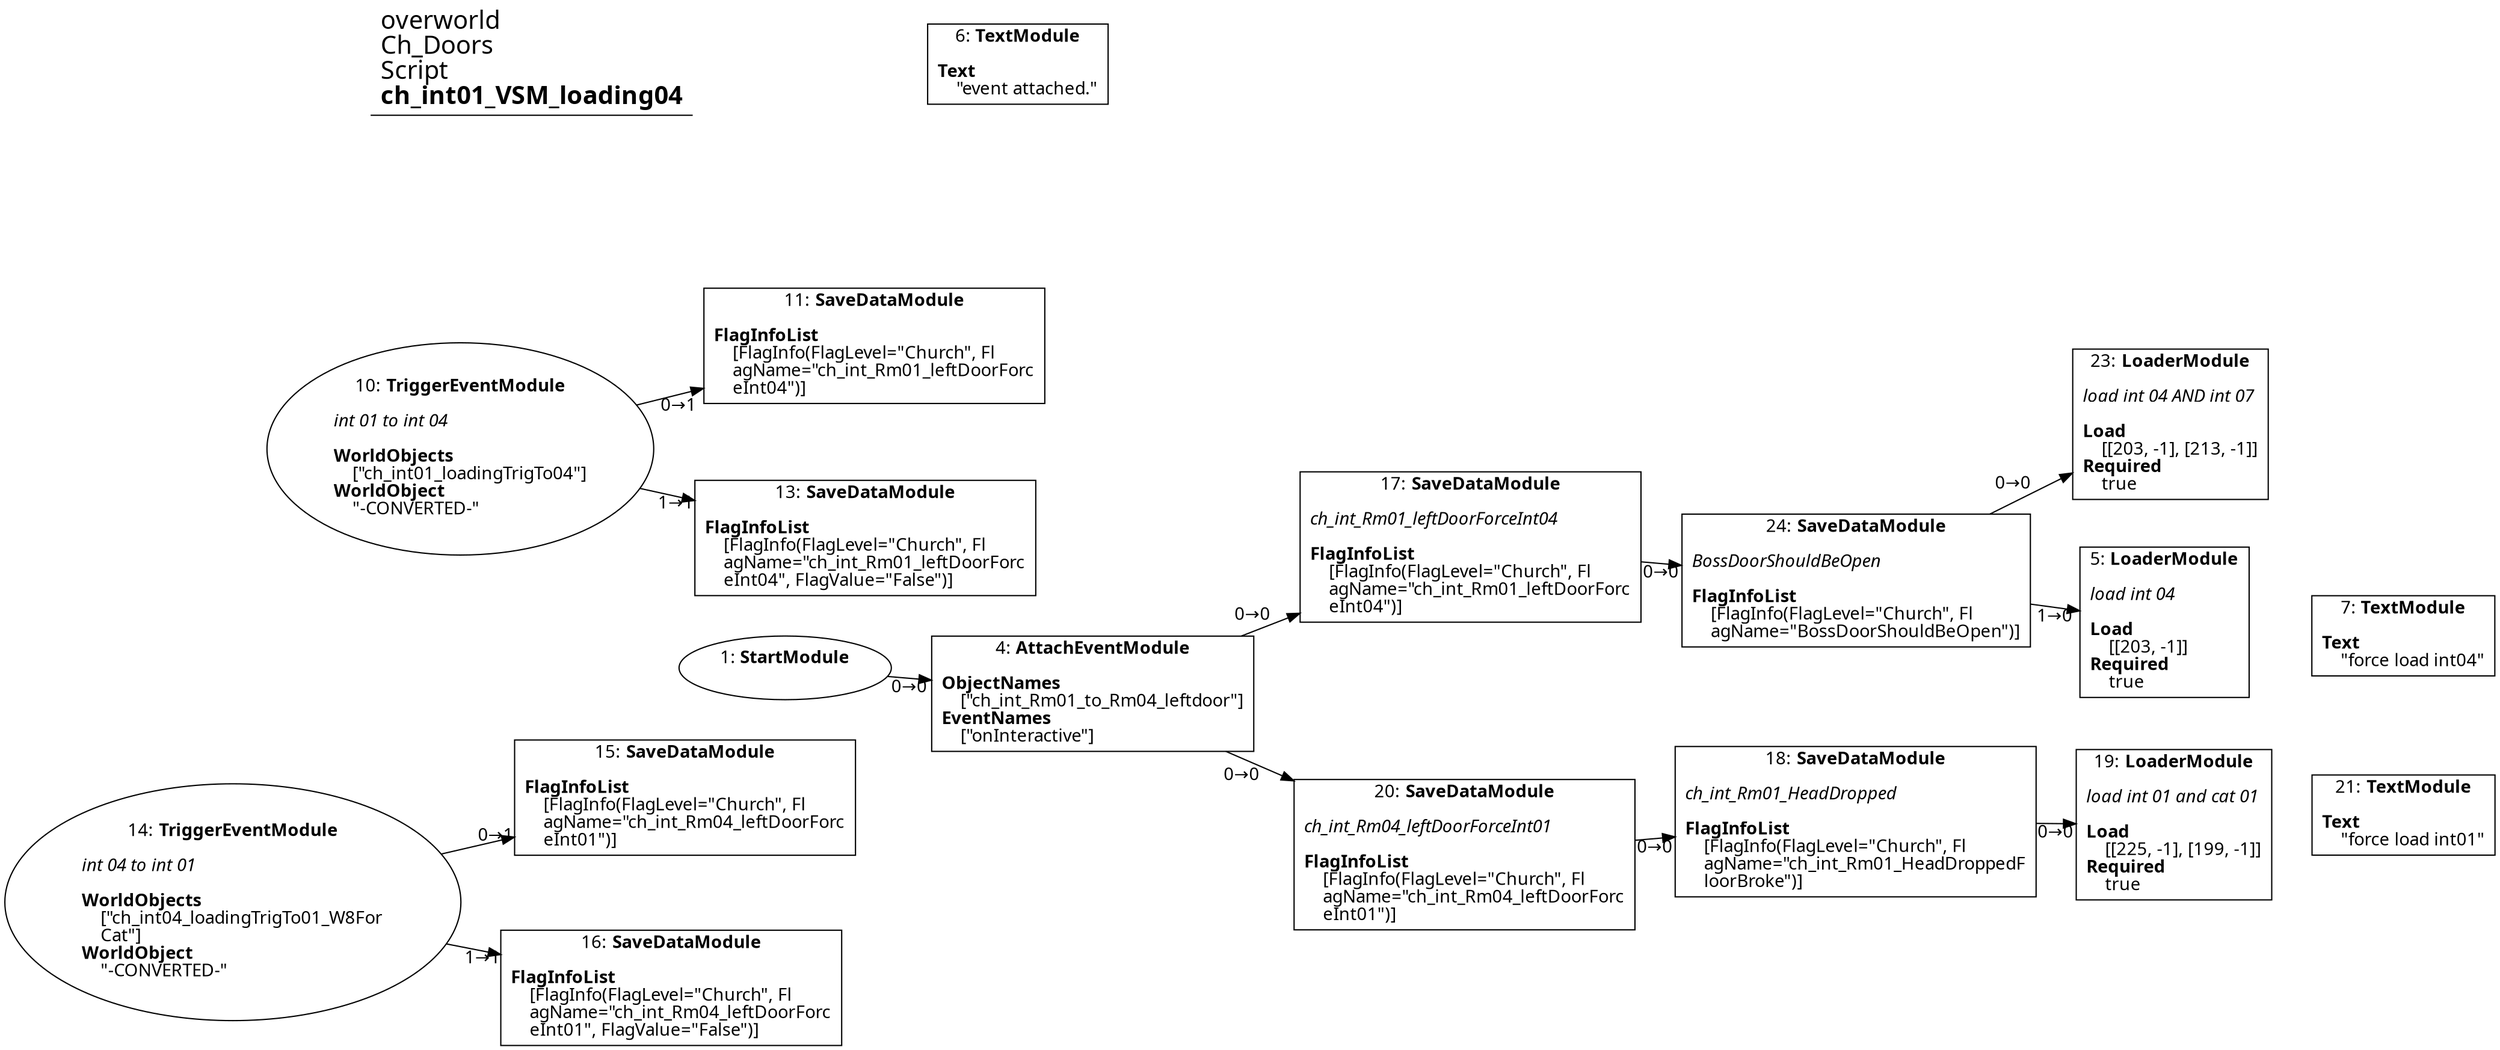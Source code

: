 digraph {
    layout = fdp;
    overlap = prism;
    sep = "+16";
    splines = spline;

    node [ shape = box ];

    graph [ fontname = "Segoe UI" ];
    node [ fontname = "Segoe UI" ];
    edge [ fontname = "Segoe UI" ];

    1 [ label = <1: <b>StartModule</b><br/><br/>> ];
    1 [ shape = oval ]
    1 [ pos = "0.277,-0.66800004!" ];
    1 -> 4 [ label = "0→0" ];

    4 [ label = <4: <b>AttachEventModule</b><br/><br/><b>ObjectNames</b><br align="left"/>    [&quot;ch_int_Rm01_to_Rm04_leftdoor&quot;]<br align="left"/><b>EventNames</b><br align="left"/>    [&quot;onInteractive&quot;]<br align="left"/>> ];
    4 [ pos = "0.47300002,-0.66800004!" ];
    4 -> 17 [ label = "0→0" ];
    4 -> 20 [ label = "0→0" ];

    5 [ label = <5: <b>LoaderModule</b><br/><br/><i>load int 04<br align="left"/></i><br align="left"/><b>Load</b><br align="left"/>    [[203, -1]]<br align="left"/><b>Required</b><br align="left"/>    true<br align="left"/>> ];
    5 [ pos = "1.2080001,-0.58900005!" ];

    6 [ label = <6: <b>TextModule</b><br/><br/><b>Text</b><br align="left"/>    &quot;event attached.&quot;<br align="left"/>> ];
    6 [ pos = "0.518,0.012!" ];

    7 [ label = <7: <b>TextModule</b><br/><br/><b>Text</b><br align="left"/>    &quot;force load int04&quot;<br align="left"/>> ];
    7 [ pos = "1.491,-0.582!" ];

    10 [ label = <10: <b>TriggerEventModule</b><br/><br/><i>int 01 to int 04<br align="left"/></i><br align="left"/><b>WorldObjects</b><br align="left"/>    [&quot;ch_int01_loadingTrigTo04&quot;]<br align="left"/><b>WorldObject</b><br align="left"/>    &quot;-CONVERTED-&quot;<br align="left"/>> ];
    10 [ shape = oval ]
    10 [ pos = "-0.055000003,-0.46600002!" ];
    10 -> 11 [ label = "0→1" ];
    10 -> 13 [ label = "1→1" ];

    11 [ label = <11: <b>SaveDataModule</b><br/><br/><b>FlagInfoList</b><br align="left"/>    [FlagInfo(FlagLevel=&quot;Church&quot;, Fl<br align="left"/>    agName=&quot;ch_int_Rm01_leftDoorForc<br align="left"/>    eInt04&quot;)]<br align="left"/>> ];
    11 [ pos = "0.223,-0.38500002!" ];

    13 [ label = <13: <b>SaveDataModule</b><br/><br/><b>FlagInfoList</b><br align="left"/>    [FlagInfo(FlagLevel=&quot;Church&quot;, Fl<br align="left"/>    agName=&quot;ch_int_Rm01_leftDoorForc<br align="left"/>    eInt04&quot;, FlagValue=&quot;False&quot;)]<br align="left"/>> ];
    13 [ pos = "0.22100002,-0.53300005!" ];

    14 [ label = <14: <b>TriggerEventModule</b><br/><br/><i>int 04 to int 01<br align="left"/></i><br align="left"/><b>WorldObjects</b><br align="left"/>    [&quot;ch_int04_loadingTrigTo01_W8For<br align="left"/>    Cat&quot;]<br align="left"/><b>WorldObject</b><br align="left"/>    &quot;-CONVERTED-&quot;<br align="left"/>> ];
    14 [ shape = oval ]
    14 [ pos = "-0.075,-0.82500005!" ];
    14 -> 15 [ label = "0→1" ];
    14 -> 16 [ label = "1→1" ];

    15 [ label = <15: <b>SaveDataModule</b><br/><br/><b>FlagInfoList</b><br align="left"/>    [FlagInfo(FlagLevel=&quot;Church&quot;, Fl<br align="left"/>    agName=&quot;ch_int_Rm04_leftDoorForc<br align="left"/>    eInt01&quot;)]<br align="left"/>> ];
    15 [ pos = "0.215,-0.734!" ];

    16 [ label = <16: <b>SaveDataModule</b><br/><br/><b>FlagInfoList</b><br align="left"/>    [FlagInfo(FlagLevel=&quot;Church&quot;, Fl<br align="left"/>    agName=&quot;ch_int_Rm04_leftDoorForc<br align="left"/>    eInt01&quot;, FlagValue=&quot;False&quot;)]<br align="left"/>> ];
    16 [ pos = "0.21200001,-0.896!" ];

    17 [ label = <17: <b>SaveDataModule</b><br/><br/><i>ch_int_Rm01_leftDoorForceInt04<br align="left"/></i><br align="left"/><b>FlagInfoList</b><br align="left"/>    [FlagInfo(FlagLevel=&quot;Church&quot;, Fl<br align="left"/>    agName=&quot;ch_int_Rm01_leftDoorForc<br align="left"/>    eInt04&quot;)]<br align="left"/>> ];
    17 [ pos = "0.75000006,-0.56600004!" ];
    17 -> 24 [ label = "0→0" ];

    18 [ label = <18: <b>SaveDataModule</b><br/><br/><i>ch_int_Rm01_HeadDropped<br align="left"/></i><br align="left"/><b>FlagInfoList</b><br align="left"/>    [FlagInfo(FlagLevel=&quot;Church&quot;, Fl<br align="left"/>    agName=&quot;ch_int_Rm01_HeadDroppedF<br align="left"/>    loorBroke&quot;)]<br align="left"/>> ];
    18 [ pos = "0.975,-0.76000005!" ];
    18 -> 19 [ label = "0→0" ];

    19 [ label = <19: <b>LoaderModule</b><br/><br/><i>load int 01 and cat 01<br align="left"/></i><br align="left"/><b>Load</b><br align="left"/>    [[225, -1], [199, -1]]<br align="left"/><b>Required</b><br align="left"/>    true<br align="left"/>> ];
    19 [ pos = "1.202,-0.76000005!" ];

    20 [ label = <20: <b>SaveDataModule</b><br/><br/><i>ch_int_Rm04_leftDoorForceInt01<br align="left"/></i><br align="left"/><b>FlagInfoList</b><br align="left"/>    [FlagInfo(FlagLevel=&quot;Church&quot;, Fl<br align="left"/>    agName=&quot;ch_int_Rm04_leftDoorForc<br align="left"/>    eInt01&quot;)]<br align="left"/>> ];
    20 [ pos = "0.748,-0.76000005!" ];
    20 -> 18 [ label = "0→0" ];

    21 [ label = <21: <b>TextModule</b><br/><br/><b>Text</b><br align="left"/>    &quot;force load int01&quot;<br align="left"/>> ];
    21 [ pos = "1.4820001,-0.76000005!" ];

    23 [ label = <23: <b>LoaderModule</b><br/><br/><i>load int 04 AND int 07<br align="left"/></i><br align="left"/><b>Load</b><br align="left"/>    [[203, -1], [213, -1]]<br align="left"/><b>Required</b><br align="left"/>    true<br align="left"/>> ];
    23 [ pos = "1.205,-0.48200002!" ];

    24 [ label = <24: <b>SaveDataModule</b><br/><br/><i>BossDoorShouldBeOpen<br align="left"/></i><br align="left"/><b>FlagInfoList</b><br align="left"/>    [FlagInfo(FlagLevel=&quot;Church&quot;, Fl<br align="left"/>    agName=&quot;BossDoorShouldBeOpen&quot;)]<br align="left"/>> ];
    24 [ pos = "0.97900003,-0.56600004!" ];
    24 -> 5 [ label = "1→0" ];
    24 -> 23 [ label = "0→0" ];

    title [ pos = "-0.076000005,0.013!" ];
    title [ shape = underline ];
    title [ label = <<font point-size="20">overworld<br align="left"/>Ch_Doors<br align="left"/>Script<br align="left"/><b>ch_int01_VSM_loading04</b><br align="left"/></font>> ];
}
